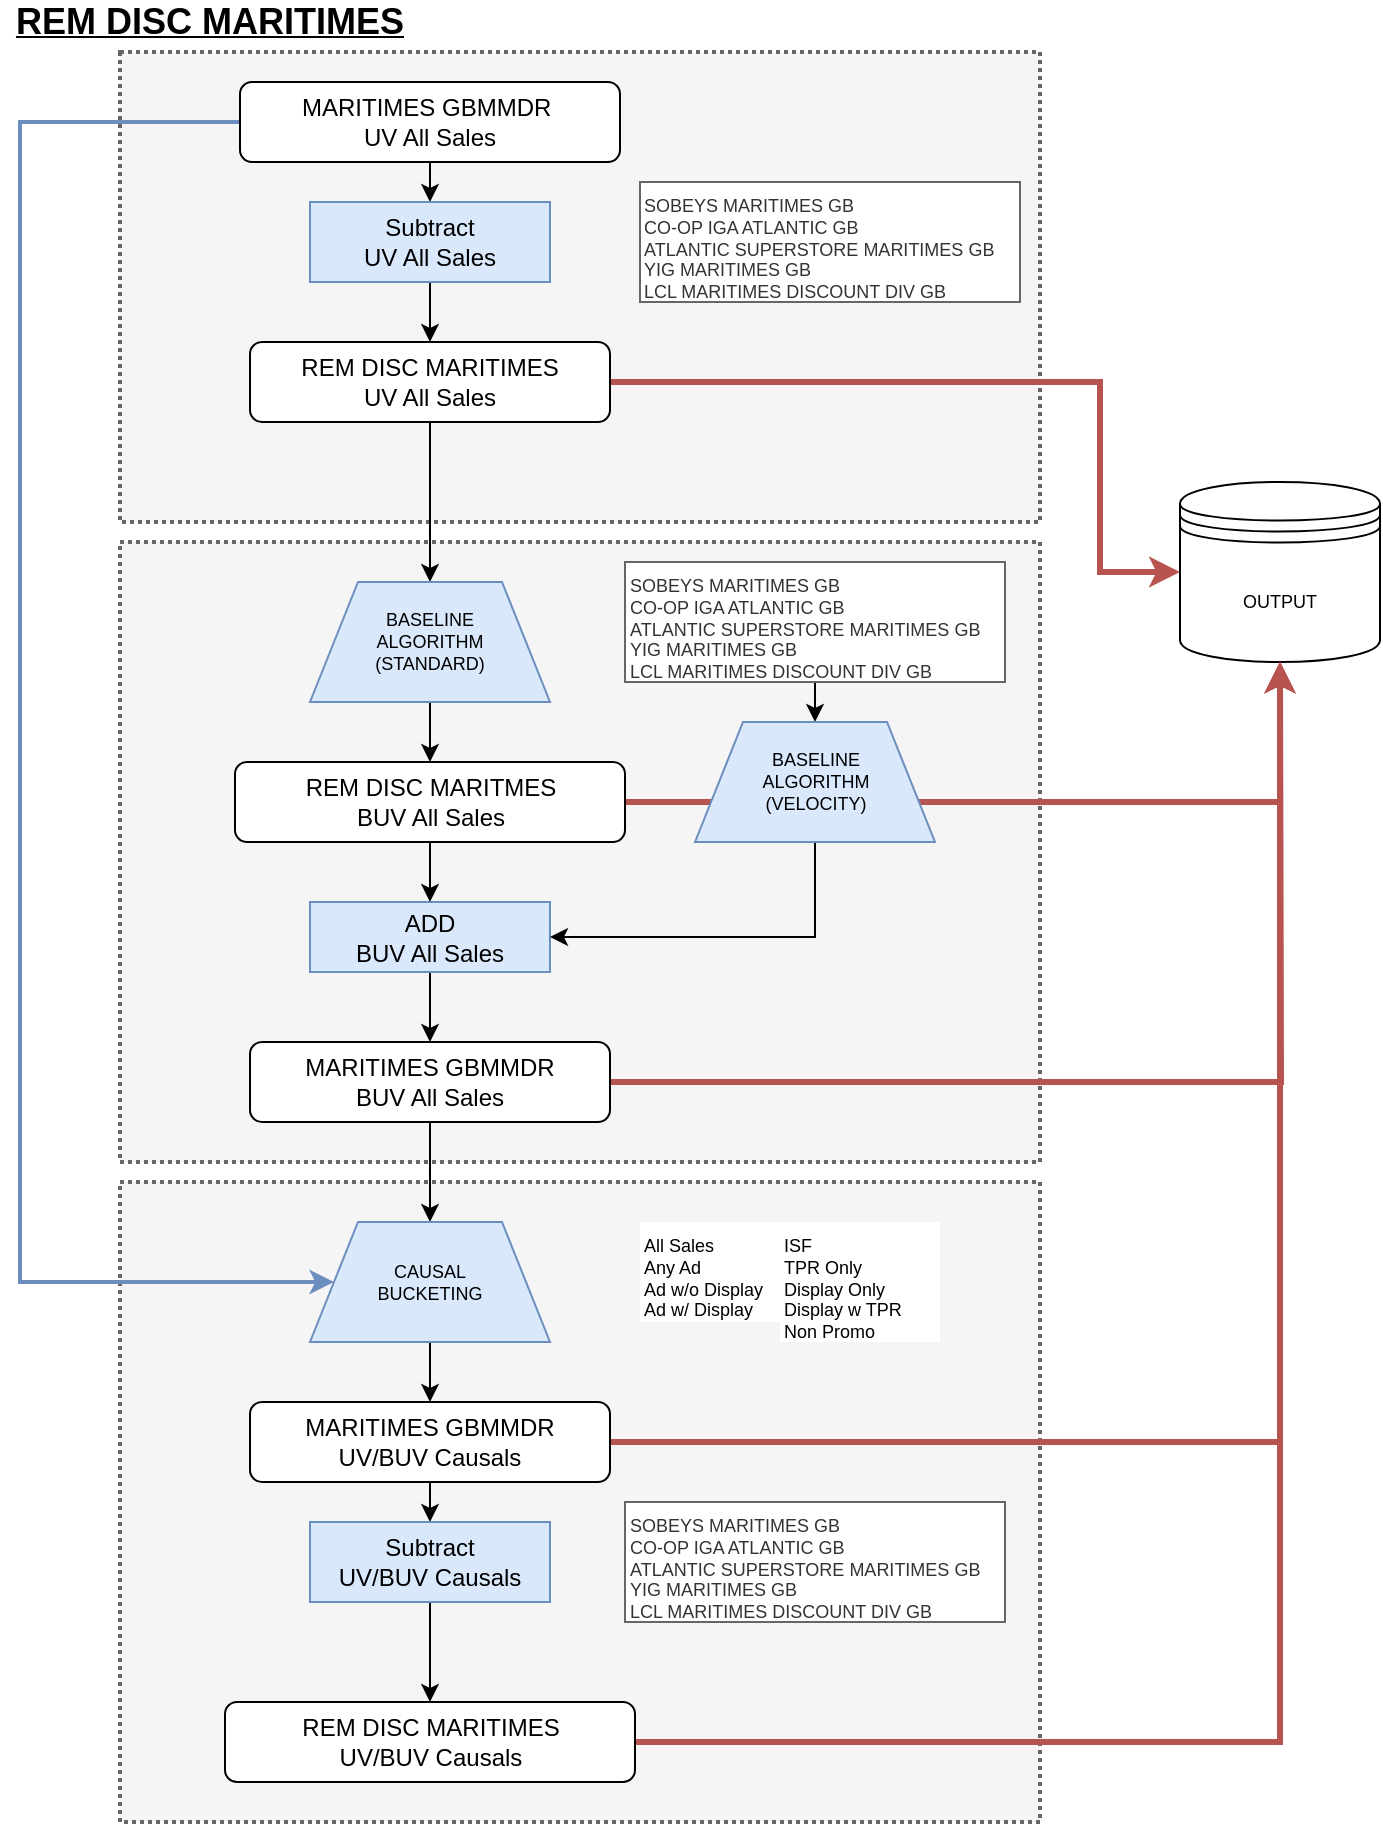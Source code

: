 <mxfile version="12.6.5" type="github"><diagram id="C5RBs43oDa-KdzZeNtuy" name="Page-1"><mxGraphModel dx="1422" dy="723" grid="1" gridSize="10" guides="1" tooltips="1" connect="1" arrows="1" fold="1" page="1" pageScale="1" pageWidth="827" pageHeight="1169" math="0" shadow="0"><root><mxCell id="WIyWlLk6GJQsqaUBKTNV-0"/><mxCell id="WIyWlLk6GJQsqaUBKTNV-1" parent="WIyWlLk6GJQsqaUBKTNV-0"/><mxCell id="SKU98DOzxrKn4Hus-k4E-80" value="" style="rounded=0;whiteSpace=wrap;html=1;fontSize=12;align=center;fillColor=#f5f5f5;strokeColor=#666666;fontColor=#333333;dashed=1;dashPattern=1 1;strokeWidth=2;" vertex="1" parent="WIyWlLk6GJQsqaUBKTNV-1"><mxGeometry x="100" y="610" width="460" height="320" as="geometry"/></mxCell><mxCell id="SKU98DOzxrKn4Hus-k4E-79" value="" style="rounded=0;whiteSpace=wrap;html=1;fontSize=12;align=center;fillColor=#f5f5f5;strokeColor=#666666;fontColor=#333333;dashed=1;dashPattern=1 1;strokeWidth=2;" vertex="1" parent="WIyWlLk6GJQsqaUBKTNV-1"><mxGeometry x="100" y="45" width="460" height="235" as="geometry"/></mxCell><mxCell id="SKU98DOzxrKn4Hus-k4E-78" value="" style="rounded=0;whiteSpace=wrap;html=1;fontSize=12;align=center;fillColor=#f5f5f5;strokeColor=#666666;fontColor=#333333;dashed=1;dashPattern=1 1;strokeWidth=2;" vertex="1" parent="WIyWlLk6GJQsqaUBKTNV-1"><mxGeometry x="100" y="290" width="460" height="310" as="geometry"/></mxCell><mxCell id="SKU98DOzxrKn4Hus-k4E-22" style="edgeStyle=orthogonalEdgeStyle;rounded=0;orthogonalLoop=1;jettySize=auto;html=1;exitX=0.5;exitY=1;exitDx=0;exitDy=0;entryX=0.5;entryY=0;entryDx=0;entryDy=0;" edge="1" parent="WIyWlLk6GJQsqaUBKTNV-1" source="WIyWlLk6GJQsqaUBKTNV-3" target="SKU98DOzxrKn4Hus-k4E-19"><mxGeometry relative="1" as="geometry"/></mxCell><mxCell id="SKU98DOzxrKn4Hus-k4E-63" style="edgeStyle=orthogonalEdgeStyle;rounded=0;orthogonalLoop=1;jettySize=auto;html=1;exitX=0;exitY=0.5;exitDx=0;exitDy=0;fontSize=12;entryX=0;entryY=0.5;entryDx=0;entryDy=0;fillColor=#dae8fc;strokeColor=#6c8ebf;strokeWidth=2;" edge="1" parent="WIyWlLk6GJQsqaUBKTNV-1" source="WIyWlLk6GJQsqaUBKTNV-3" target="SKU98DOzxrKn4Hus-k4E-52"><mxGeometry relative="1" as="geometry"><mxPoint x="110" y="660" as="targetPoint"/><Array as="points"><mxPoint x="50" y="80"/><mxPoint x="50" y="660"/></Array></mxGeometry></mxCell><mxCell id="WIyWlLk6GJQsqaUBKTNV-3" value="&lt;div&gt;&lt;span&gt;MARITIMES GBMMDR&amp;nbsp;&lt;/span&gt;&lt;/div&gt;&lt;div&gt;&lt;span&gt;UV All Sales&lt;/span&gt;&lt;/div&gt;" style="rounded=1;whiteSpace=wrap;html=1;fontSize=12;glass=0;strokeWidth=1;shadow=0;align=center;" parent="WIyWlLk6GJQsqaUBKTNV-1" vertex="1"><mxGeometry x="160" y="60" width="190" height="40" as="geometry"/></mxCell><mxCell id="SKU98DOzxrKn4Hus-k4E-13" value="&lt;span style=&quot;font-size: 18px&quot;&gt;&lt;b&gt;&lt;u&gt;REM DISC MARITIMES&lt;/u&gt;&lt;/b&gt;&lt;/span&gt;" style="text;html=1;strokeColor=none;fillColor=none;align=center;verticalAlign=middle;whiteSpace=wrap;rounded=0;" vertex="1" parent="WIyWlLk6GJQsqaUBKTNV-1"><mxGeometry x="40" y="20" width="210" height="20" as="geometry"/></mxCell><mxCell id="SKU98DOzxrKn4Hus-k4E-32" style="edgeStyle=orthogonalEdgeStyle;rounded=0;orthogonalLoop=1;jettySize=auto;html=1;exitX=0.5;exitY=1;exitDx=0;exitDy=0;entryX=0.5;entryY=0;entryDx=0;entryDy=0;fontSize=9;" edge="1" parent="WIyWlLk6GJQsqaUBKTNV-1" source="SKU98DOzxrKn4Hus-k4E-19" target="SKU98DOzxrKn4Hus-k4E-24"><mxGeometry relative="1" as="geometry"/></mxCell><mxCell id="SKU98DOzxrKn4Hus-k4E-19" value="Subtract &lt;br&gt;UV All Sales" style="rounded=0;whiteSpace=wrap;html=1;fillColor=#dae8fc;strokeColor=#6c8ebf;" vertex="1" parent="WIyWlLk6GJQsqaUBKTNV-1"><mxGeometry x="195" y="120" width="120" height="40" as="geometry"/></mxCell><mxCell id="SKU98DOzxrKn4Hus-k4E-36" style="edgeStyle=orthogonalEdgeStyle;rounded=0;orthogonalLoop=1;jettySize=auto;html=1;exitX=1;exitY=0.5;exitDx=0;exitDy=0;entryX=0;entryY=0.5;entryDx=0;entryDy=0;fontSize=9;fillColor=#f8cecc;strokeColor=#b85450;strokeWidth=3;" edge="1" parent="WIyWlLk6GJQsqaUBKTNV-1" source="SKU98DOzxrKn4Hus-k4E-24" target="SKU98DOzxrKn4Hus-k4E-35"><mxGeometry relative="1" as="geometry"><Array as="points"><mxPoint x="590" y="210"/><mxPoint x="590" y="305"/></Array></mxGeometry></mxCell><mxCell id="SKU98DOzxrKn4Hus-k4E-38" style="edgeStyle=orthogonalEdgeStyle;rounded=0;orthogonalLoop=1;jettySize=auto;html=1;exitX=0.5;exitY=1;exitDx=0;exitDy=0;entryX=0.5;entryY=0;entryDx=0;entryDy=0;fontSize=9;" edge="1" parent="WIyWlLk6GJQsqaUBKTNV-1" source="SKU98DOzxrKn4Hus-k4E-24" target="SKU98DOzxrKn4Hus-k4E-37"><mxGeometry relative="1" as="geometry"/></mxCell><mxCell id="SKU98DOzxrKn4Hus-k4E-24" value="REM DISC MARITIMES &lt;br&gt;UV All Sales" style="rounded=1;whiteSpace=wrap;html=1;" vertex="1" parent="WIyWlLk6GJQsqaUBKTNV-1"><mxGeometry x="165" y="190" width="180" height="40" as="geometry"/></mxCell><mxCell id="SKU98DOzxrKn4Hus-k4E-27" value="SOBEYS MARITIMES GB&lt;br style=&quot;font-size: 9px;&quot;&gt;  CO-OP IGA ATLANTIC GB&lt;br style=&quot;font-size: 9px;&quot;&gt;  ATLANTIC SUPERSTORE MARITIMES GB&lt;br style=&quot;font-size: 9px;&quot;&gt;  YIG MARITIMES GB&lt;br style=&quot;font-size: 9px;&quot;&gt;  LCL MARITIMES DISCOUNT DIV GB" style="text;html=1;fontSize=9;fillColor=#FFFFFF;strokeColor=#666666;fontColor=#333333;" vertex="1" parent="WIyWlLk6GJQsqaUBKTNV-1"><mxGeometry x="360" y="110" width="190" height="60" as="geometry"/></mxCell><mxCell id="SKU98DOzxrKn4Hus-k4E-35" value="OUTPUT" style="shape=datastore;whiteSpace=wrap;html=1;rounded=0;fontSize=9;" vertex="1" parent="WIyWlLk6GJQsqaUBKTNV-1"><mxGeometry x="630" y="260" width="100" height="90" as="geometry"/></mxCell><mxCell id="SKU98DOzxrKn4Hus-k4E-44" style="edgeStyle=orthogonalEdgeStyle;rounded=0;orthogonalLoop=1;jettySize=auto;html=1;exitX=0.5;exitY=1;exitDx=0;exitDy=0;entryX=0.5;entryY=0;entryDx=0;entryDy=0;fontSize=9;" edge="1" parent="WIyWlLk6GJQsqaUBKTNV-1" source="SKU98DOzxrKn4Hus-k4E-37" target="SKU98DOzxrKn4Hus-k4E-43"><mxGeometry relative="1" as="geometry"/></mxCell><mxCell id="SKU98DOzxrKn4Hus-k4E-37" value="BASELINE &lt;br&gt;ALGORITHM&lt;br&gt;(STANDARD)" style="shape=trapezoid;perimeter=trapezoidPerimeter;whiteSpace=wrap;html=1;rounded=0;fontSize=9;fillColor=#dae8fc;strokeColor=#6c8ebf;" vertex="1" parent="WIyWlLk6GJQsqaUBKTNV-1"><mxGeometry x="195" y="310" width="120" height="60" as="geometry"/></mxCell><mxCell id="SKU98DOzxrKn4Hus-k4E-50" style="edgeStyle=orthogonalEdgeStyle;rounded=0;orthogonalLoop=1;jettySize=auto;html=1;exitX=0.5;exitY=1;exitDx=0;exitDy=0;fontSize=12;" edge="1" parent="WIyWlLk6GJQsqaUBKTNV-1" source="SKU98DOzxrKn4Hus-k4E-40" target="SKU98DOzxrKn4Hus-k4E-49"><mxGeometry relative="1" as="geometry"/></mxCell><mxCell id="SKU98DOzxrKn4Hus-k4E-40" value="ADD &lt;br&gt;BUV All Sales" style="rounded=0;whiteSpace=wrap;html=1;fillColor=#dae8fc;strokeColor=#6c8ebf;" vertex="1" parent="WIyWlLk6GJQsqaUBKTNV-1"><mxGeometry x="195" y="470" width="120" height="35" as="geometry"/></mxCell><mxCell id="SKU98DOzxrKn4Hus-k4E-45" style="edgeStyle=orthogonalEdgeStyle;rounded=0;orthogonalLoop=1;jettySize=auto;html=1;exitX=1;exitY=0.5;exitDx=0;exitDy=0;entryX=0.5;entryY=1;entryDx=0;entryDy=0;fontSize=12;fillColor=#f8cecc;strokeColor=#b85450;strokeWidth=3;" edge="1" parent="WIyWlLk6GJQsqaUBKTNV-1" source="SKU98DOzxrKn4Hus-k4E-43" target="SKU98DOzxrKn4Hus-k4E-35"><mxGeometry relative="1" as="geometry"/></mxCell><mxCell id="SKU98DOzxrKn4Hus-k4E-47" style="edgeStyle=orthogonalEdgeStyle;rounded=0;orthogonalLoop=1;jettySize=auto;html=1;exitX=0.5;exitY=1;exitDx=0;exitDy=0;entryX=0.5;entryY=0;entryDx=0;entryDy=0;fontSize=12;" edge="1" parent="WIyWlLk6GJQsqaUBKTNV-1" source="SKU98DOzxrKn4Hus-k4E-43" target="SKU98DOzxrKn4Hus-k4E-40"><mxGeometry relative="1" as="geometry"/></mxCell><mxCell id="SKU98DOzxrKn4Hus-k4E-43" value="REM DISC MARITMES&lt;br&gt;BUV All Sales" style="rounded=1;whiteSpace=wrap;html=1;fontSize=12;" vertex="1" parent="WIyWlLk6GJQsqaUBKTNV-1"><mxGeometry x="157.5" y="400" width="195" height="40" as="geometry"/></mxCell><mxCell id="SKU98DOzxrKn4Hus-k4E-82" style="edgeStyle=orthogonalEdgeStyle;rounded=0;orthogonalLoop=1;jettySize=auto;html=1;exitX=0.5;exitY=1;exitDx=0;exitDy=0;entryX=0.5;entryY=0;entryDx=0;entryDy=0;strokeWidth=1;fontSize=12;" edge="1" parent="WIyWlLk6GJQsqaUBKTNV-1" source="SKU98DOzxrKn4Hus-k4E-46" target="SKU98DOzxrKn4Hus-k4E-81"><mxGeometry relative="1" as="geometry"/></mxCell><mxCell id="SKU98DOzxrKn4Hus-k4E-46" value="SOBEYS MARITIMES GB&lt;br style=&quot;font-size: 9px&quot;&gt;  CO-OP IGA ATLANTIC GB&lt;br style=&quot;font-size: 9px&quot;&gt;  ATLANTIC SUPERSTORE MARITIMES GB&lt;br style=&quot;font-size: 9px&quot;&gt;  YIG MARITIMES GB&lt;br style=&quot;font-size: 9px&quot;&gt;  LCL MARITIMES DISCOUNT DIV GB" style="text;html=1;fontSize=9;fillColor=#FFFFFF;strokeColor=#666666;fontColor=#333333;" vertex="1" parent="WIyWlLk6GJQsqaUBKTNV-1"><mxGeometry x="352.5" y="300" width="190" height="60" as="geometry"/></mxCell><mxCell id="SKU98DOzxrKn4Hus-k4E-51" style="edgeStyle=orthogonalEdgeStyle;rounded=0;orthogonalLoop=1;jettySize=auto;html=1;exitX=1;exitY=0.5;exitDx=0;exitDy=0;fontSize=12;fillColor=#f8cecc;strokeColor=#b85450;strokeWidth=3;" edge="1" parent="WIyWlLk6GJQsqaUBKTNV-1" source="SKU98DOzxrKn4Hus-k4E-49"><mxGeometry relative="1" as="geometry"><mxPoint x="680" y="350" as="targetPoint"/></mxGeometry></mxCell><mxCell id="SKU98DOzxrKn4Hus-k4E-53" style="edgeStyle=orthogonalEdgeStyle;rounded=0;orthogonalLoop=1;jettySize=auto;html=1;exitX=0.5;exitY=1;exitDx=0;exitDy=0;entryX=0.5;entryY=0;entryDx=0;entryDy=0;fontSize=12;" edge="1" parent="WIyWlLk6GJQsqaUBKTNV-1" source="SKU98DOzxrKn4Hus-k4E-49" target="SKU98DOzxrKn4Hus-k4E-52"><mxGeometry relative="1" as="geometry"/></mxCell><mxCell id="SKU98DOzxrKn4Hus-k4E-49" value="MARITIMES GBMMDR&lt;br&gt;BUV All Sales" style="rounded=1;whiteSpace=wrap;html=1;" vertex="1" parent="WIyWlLk6GJQsqaUBKTNV-1"><mxGeometry x="165" y="540" width="180" height="40" as="geometry"/></mxCell><mxCell id="SKU98DOzxrKn4Hus-k4E-70" style="edgeStyle=orthogonalEdgeStyle;rounded=0;orthogonalLoop=1;jettySize=auto;html=1;exitX=0.5;exitY=1;exitDx=0;exitDy=0;entryX=0.5;entryY=0;entryDx=0;entryDy=0;strokeWidth=1;fontSize=12;" edge="1" parent="WIyWlLk6GJQsqaUBKTNV-1" source="SKU98DOzxrKn4Hus-k4E-52" target="SKU98DOzxrKn4Hus-k4E-59"><mxGeometry relative="1" as="geometry"/></mxCell><mxCell id="SKU98DOzxrKn4Hus-k4E-52" value="CAUSAL &lt;br&gt;BUCKETING" style="shape=trapezoid;perimeter=trapezoidPerimeter;whiteSpace=wrap;html=1;rounded=0;fontSize=9;fillColor=#dae8fc;strokeColor=#6c8ebf;" vertex="1" parent="WIyWlLk6GJQsqaUBKTNV-1"><mxGeometry x="195" y="630" width="120" height="60" as="geometry"/></mxCell><mxCell id="SKU98DOzxrKn4Hus-k4E-54" value="All Sales&lt;br&gt;Any Ad&lt;br&gt;Ad w/o Display&lt;br&gt;Ad w/ Display&lt;br&gt;" style="text;html=1;fontSize=9;fillColor=#ffffff;" vertex="1" parent="WIyWlLk6GJQsqaUBKTNV-1"><mxGeometry x="360" y="630" width="70" height="50" as="geometry"/></mxCell><mxCell id="SKU98DOzxrKn4Hus-k4E-55" value="ISF&lt;br&gt;TPR Only&lt;br&gt;Display Only&lt;br&gt;Display w TPR&lt;br&gt;Non Promo" style="text;html=1;fontSize=9;fillColor=#ffffff;" vertex="1" parent="WIyWlLk6GJQsqaUBKTNV-1"><mxGeometry x="430" y="630" width="80" height="60" as="geometry"/></mxCell><mxCell id="SKU98DOzxrKn4Hus-k4E-71" style="edgeStyle=orthogonalEdgeStyle;rounded=0;orthogonalLoop=1;jettySize=auto;html=1;exitX=1;exitY=0.5;exitDx=0;exitDy=0;entryX=0.5;entryY=1;entryDx=0;entryDy=0;strokeWidth=3;fontSize=12;fillColor=#f8cecc;strokeColor=#b85450;" edge="1" parent="WIyWlLk6GJQsqaUBKTNV-1" source="SKU98DOzxrKn4Hus-k4E-59" target="SKU98DOzxrKn4Hus-k4E-35"><mxGeometry relative="1" as="geometry"/></mxCell><mxCell id="SKU98DOzxrKn4Hus-k4E-72" style="edgeStyle=orthogonalEdgeStyle;rounded=0;orthogonalLoop=1;jettySize=auto;html=1;exitX=0.5;exitY=1;exitDx=0;exitDy=0;entryX=0.5;entryY=0;entryDx=0;entryDy=0;strokeWidth=1;fontSize=12;" edge="1" parent="WIyWlLk6GJQsqaUBKTNV-1" source="SKU98DOzxrKn4Hus-k4E-59" target="SKU98DOzxrKn4Hus-k4E-67"><mxGeometry relative="1" as="geometry"/></mxCell><mxCell id="SKU98DOzxrKn4Hus-k4E-59" value="MARITIMES GBMMDR&lt;br&gt;UV/BUV Causals" style="rounded=1;whiteSpace=wrap;html=1;" vertex="1" parent="WIyWlLk6GJQsqaUBKTNV-1"><mxGeometry x="165" y="720" width="180" height="40" as="geometry"/></mxCell><mxCell id="SKU98DOzxrKn4Hus-k4E-75" style="edgeStyle=orthogonalEdgeStyle;rounded=0;orthogonalLoop=1;jettySize=auto;html=1;exitX=0.5;exitY=1;exitDx=0;exitDy=0;entryX=0.5;entryY=0;entryDx=0;entryDy=0;strokeWidth=1;fontSize=12;" edge="1" parent="WIyWlLk6GJQsqaUBKTNV-1" source="SKU98DOzxrKn4Hus-k4E-67" target="SKU98DOzxrKn4Hus-k4E-74"><mxGeometry relative="1" as="geometry"/></mxCell><mxCell id="SKU98DOzxrKn4Hus-k4E-67" value="Subtract &lt;br&gt;UV/BUV Causals" style="rounded=0;whiteSpace=wrap;html=1;fillColor=#dae8fc;strokeColor=#6c8ebf;" vertex="1" parent="WIyWlLk6GJQsqaUBKTNV-1"><mxGeometry x="195" y="780" width="120" height="40" as="geometry"/></mxCell><mxCell id="SKU98DOzxrKn4Hus-k4E-73" value="SOBEYS MARITIMES GB&lt;br style=&quot;font-size: 9px;&quot;&gt;  CO-OP IGA ATLANTIC GB&lt;br style=&quot;font-size: 9px;&quot;&gt;  ATLANTIC SUPERSTORE MARITIMES GB&lt;br style=&quot;font-size: 9px;&quot;&gt;  YIG MARITIMES GB&lt;br style=&quot;font-size: 9px;&quot;&gt;  LCL MARITIMES DISCOUNT DIV GB" style="text;html=1;fontSize=9;fillColor=#FFFFFF;strokeColor=#666666;fontColor=#333333;" vertex="1" parent="WIyWlLk6GJQsqaUBKTNV-1"><mxGeometry x="352.5" y="770" width="190" height="60" as="geometry"/></mxCell><mxCell id="SKU98DOzxrKn4Hus-k4E-77" style="edgeStyle=orthogonalEdgeStyle;rounded=0;orthogonalLoop=1;jettySize=auto;html=1;exitX=1;exitY=0.5;exitDx=0;exitDy=0;entryX=0.5;entryY=1;entryDx=0;entryDy=0;strokeWidth=3;fontSize=12;fillColor=#f8cecc;strokeColor=#b85450;" edge="1" parent="WIyWlLk6GJQsqaUBKTNV-1" source="SKU98DOzxrKn4Hus-k4E-74" target="SKU98DOzxrKn4Hus-k4E-35"><mxGeometry relative="1" as="geometry"/></mxCell><mxCell id="SKU98DOzxrKn4Hus-k4E-74" value="REM DISC MARITIMES&lt;br&gt;UV/BUV Causals" style="rounded=1;whiteSpace=wrap;html=1;" vertex="1" parent="WIyWlLk6GJQsqaUBKTNV-1"><mxGeometry x="152.5" y="870" width="205" height="40" as="geometry"/></mxCell><mxCell id="SKU98DOzxrKn4Hus-k4E-86" style="edgeStyle=orthogonalEdgeStyle;rounded=0;orthogonalLoop=1;jettySize=auto;html=1;exitX=0.5;exitY=1;exitDx=0;exitDy=0;entryX=1;entryY=0.5;entryDx=0;entryDy=0;strokeWidth=1;fontSize=12;" edge="1" parent="WIyWlLk6GJQsqaUBKTNV-1" source="SKU98DOzxrKn4Hus-k4E-81" target="SKU98DOzxrKn4Hus-k4E-40"><mxGeometry relative="1" as="geometry"/></mxCell><mxCell id="SKU98DOzxrKn4Hus-k4E-81" value="BASELINE &lt;br&gt;ALGORITHM&lt;br&gt;(VELOCITY)" style="shape=trapezoid;perimeter=trapezoidPerimeter;whiteSpace=wrap;html=1;rounded=0;fontSize=9;fillColor=#dae8fc;strokeColor=#6c8ebf;" vertex="1" parent="WIyWlLk6GJQsqaUBKTNV-1"><mxGeometry x="387.5" y="380" width="120" height="60" as="geometry"/></mxCell></root></mxGraphModel></diagram></mxfile>